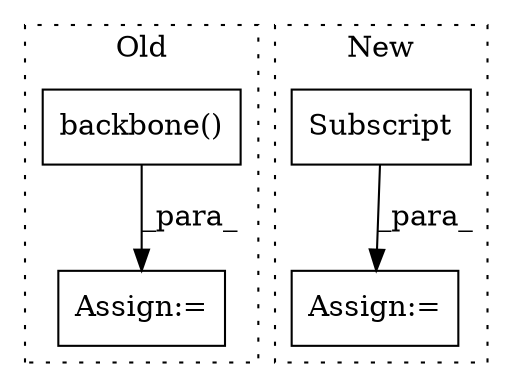 digraph G {
subgraph cluster0 {
1 [label="backbone()" a="75" s="5297,5322" l="14,1" shape="box"];
3 [label="Assign:=" a="68" s="5294" l="3" shape="box"];
label = "Old";
style="dotted";
}
subgraph cluster1 {
2 [label="Subscript" a="63" s="5739,0" l="15,0" shape="box"];
4 [label="Assign:=" a="68" s="5736" l="3" shape="box"];
label = "New";
style="dotted";
}
1 -> 3 [label="_para_"];
2 -> 4 [label="_para_"];
}